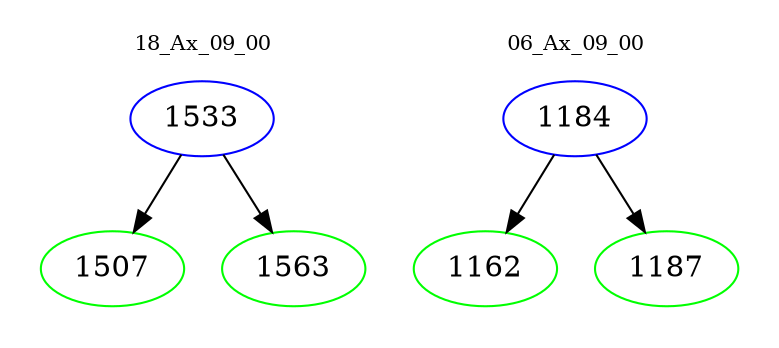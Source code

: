 digraph{
subgraph cluster_0 {
color = white
label = "18_Ax_09_00";
fontsize=10;
T0_1533 [label="1533", color="blue"]
T0_1533 -> T0_1507 [color="black"]
T0_1507 [label="1507", color="green"]
T0_1533 -> T0_1563 [color="black"]
T0_1563 [label="1563", color="green"]
}
subgraph cluster_1 {
color = white
label = "06_Ax_09_00";
fontsize=10;
T1_1184 [label="1184", color="blue"]
T1_1184 -> T1_1162 [color="black"]
T1_1162 [label="1162", color="green"]
T1_1184 -> T1_1187 [color="black"]
T1_1187 [label="1187", color="green"]
}
}

